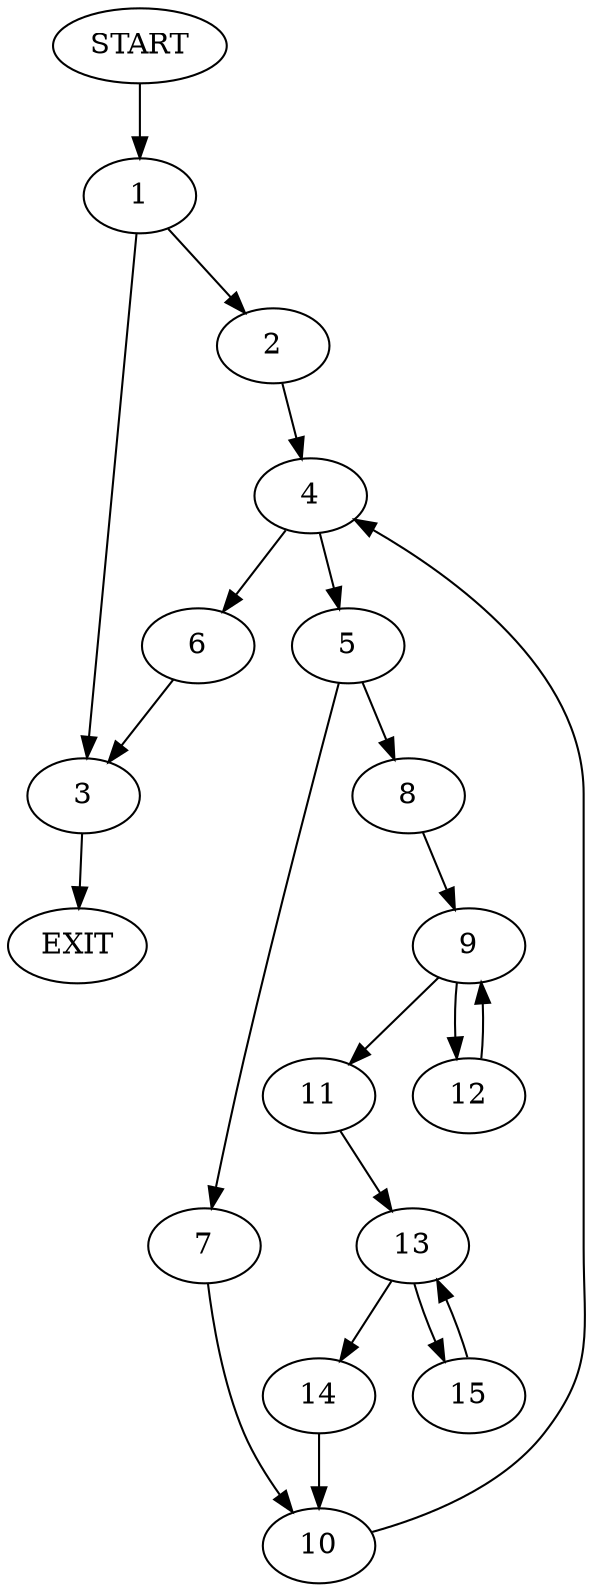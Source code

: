 digraph {
0 [label="START"]
16 [label="EXIT"]
0 -> 1
1 -> 2
1 -> 3
2 -> 4
3 -> 16
4 -> 5
4 -> 6
5 -> 7
5 -> 8
6 -> 3
8 -> 9
7 -> 10
10 -> 4
9 -> 11
9 -> 12
11 -> 13
12 -> 9
13 -> 14
13 -> 15
14 -> 10
15 -> 13
}
